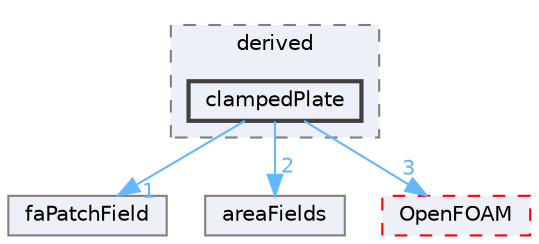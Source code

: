 digraph "src/finiteArea/fields/faPatchFields/derived/clampedPlate"
{
 // LATEX_PDF_SIZE
  bgcolor="transparent";
  edge [fontname=Helvetica,fontsize=10,labelfontname=Helvetica,labelfontsize=10];
  node [fontname=Helvetica,fontsize=10,shape=box,height=0.2,width=0.4];
  compound=true
  subgraph clusterdir_e199f5c11b5a7f232da4f9fe7f7d8b60 {
    graph [ bgcolor="#edf0f7", pencolor="grey50", label="derived", fontname=Helvetica,fontsize=10 style="filled,dashed", URL="dir_e199f5c11b5a7f232da4f9fe7f7d8b60.html",tooltip=""]
  dir_7df590df01bc466d90dbcc6a4c340c9f [label="clampedPlate", fillcolor="#edf0f7", color="grey25", style="filled,bold", URL="dir_7df590df01bc466d90dbcc6a4c340c9f.html",tooltip=""];
  }
  dir_45bb735b99283f509e93082dc5349c43 [label="faPatchField", fillcolor="#edf0f7", color="grey50", style="filled", URL="dir_45bb735b99283f509e93082dc5349c43.html",tooltip=""];
  dir_daaae48b02afa3c7d2f12c306bc03aaf [label="areaFields", fillcolor="#edf0f7", color="grey50", style="filled", URL="dir_daaae48b02afa3c7d2f12c306bc03aaf.html",tooltip=""];
  dir_c5473ff19b20e6ec4dfe5c310b3778a8 [label="OpenFOAM", fillcolor="#edf0f7", color="red", style="filled,dashed", URL="dir_c5473ff19b20e6ec4dfe5c310b3778a8.html",tooltip=""];
  dir_7df590df01bc466d90dbcc6a4c340c9f->dir_45bb735b99283f509e93082dc5349c43 [headlabel="1", labeldistance=1.5 headhref="dir_000490_001306.html" href="dir_000490_001306.html" color="steelblue1" fontcolor="steelblue1"];
  dir_7df590df01bc466d90dbcc6a4c340c9f->dir_c5473ff19b20e6ec4dfe5c310b3778a8 [headlabel="3", labeldistance=1.5 headhref="dir_000490_002695.html" href="dir_000490_002695.html" color="steelblue1" fontcolor="steelblue1"];
  dir_7df590df01bc466d90dbcc6a4c340c9f->dir_daaae48b02afa3c7d2f12c306bc03aaf [headlabel="2", labeldistance=1.5 headhref="dir_000490_000120.html" href="dir_000490_000120.html" color="steelblue1" fontcolor="steelblue1"];
}
